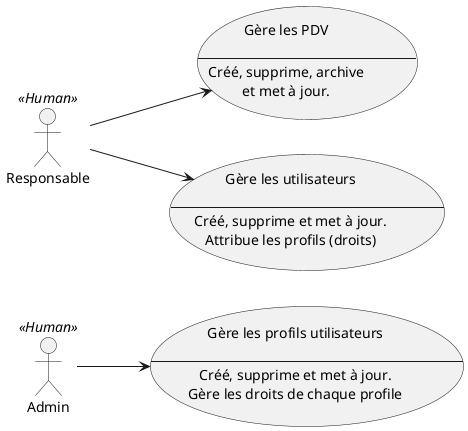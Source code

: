 @startuml
/' Start UML Class '/

/' Flow Direction '/
left to right direction

/' Actor and Entity '/
"Admin" << Human >> as A1
"Responsable" << Human >> as R1

/' UseCase Relationship '/
/' Gestion des PDV '/
usecase setPDV as "
    Gère les PDV

    --
    Créé, supprime, archive
    et met à jour.
"
R1 --> (setPDV)

/' Gestion des utilisateurs '/
usecase setUser as "
Gère les utilisateurs

--
Créé, supprime et met à jour.
Attribue les profils (droits)
"
R1 --> (setUser)

/' Gestion des profils utilisateur '/
usecase setProfile as "
Gère les profils utilisateurs

--
Créé, supprime et met à jour.
Gère les droits de chaque profile
"
A1 --> (setProfile)

/' End UML Class '/
@enduml